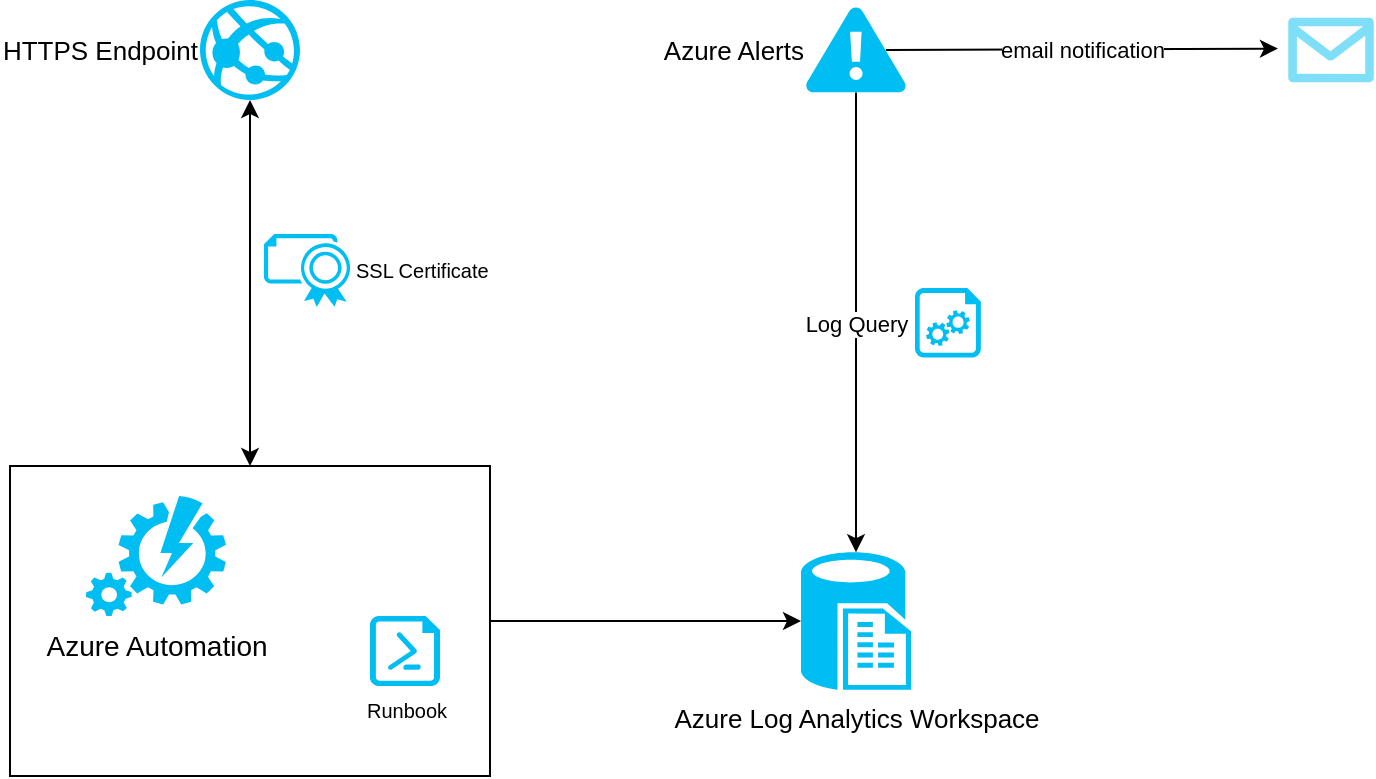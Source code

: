 <mxfile version="15.6.0" type="device"><diagram id="Kd6JJbZGdGIXxm7sjkv-" name="Page-1"><mxGraphModel dx="1185" dy="628" grid="1" gridSize="10" guides="1" tooltips="1" connect="1" arrows="1" fold="1" page="1" pageScale="1" pageWidth="850" pageHeight="1100" math="0" shadow="0"><root><mxCell id="0"/><mxCell id="1" parent="0"/><mxCell id="KEH3z0X-E-86mr7k07-J-13" style="edgeStyle=orthogonalEdgeStyle;rounded=0;orthogonalLoop=1;jettySize=auto;html=1;exitX=1;exitY=0.5;exitDx=0;exitDy=0;entryX=0;entryY=0.5;entryDx=0;entryDy=0;entryPerimeter=0;fontSize=11;" edge="1" parent="1" source="KEH3z0X-E-86mr7k07-J-6" target="KEH3z0X-E-86mr7k07-J-11"><mxGeometry relative="1" as="geometry"/></mxCell><mxCell id="KEH3z0X-E-86mr7k07-J-6" value="" style="rounded=0;whiteSpace=wrap;html=1;" vertex="1" parent="1"><mxGeometry x="51" y="325" width="240" height="155" as="geometry"/></mxCell><mxCell id="KEH3z0X-E-86mr7k07-J-2" value="HTTPS Endpoint" style="verticalLabelPosition=middle;html=1;verticalAlign=middle;align=right;strokeColor=none;fillColor=#00BEF2;shape=mxgraph.azure.azure_website;pointerEvents=1;labelPosition=left;fontSize=13;" vertex="1" parent="1"><mxGeometry x="146" y="92" width="50" height="50" as="geometry"/></mxCell><mxCell id="KEH3z0X-E-86mr7k07-J-3" value="" style="endArrow=classic;startArrow=classic;html=1;rounded=0;entryX=0.5;entryY=1;entryDx=0;entryDy=0;entryPerimeter=0;exitX=0.5;exitY=0;exitDx=0;exitDy=0;" edge="1" parent="1" source="KEH3z0X-E-86mr7k07-J-6" target="KEH3z0X-E-86mr7k07-J-2"><mxGeometry width="50" height="50" relative="1" as="geometry"><mxPoint x="351" y="410" as="sourcePoint"/><mxPoint x="401" y="360" as="targetPoint"/></mxGeometry></mxCell><mxCell id="KEH3z0X-E-86mr7k07-J-4" value="SSL Certificate" style="verticalLabelPosition=middle;html=1;verticalAlign=middle;align=left;strokeColor=none;fillColor=#00BEF2;shape=mxgraph.azure.certificate;pointerEvents=1;aspect=fixed;fontSize=10;labelPosition=right;" vertex="1" parent="1"><mxGeometry x="178" y="209" width="44" height="36.47" as="geometry"/></mxCell><mxCell id="KEH3z0X-E-86mr7k07-J-1" value="Azure Automation" style="verticalLabelPosition=bottom;html=1;verticalAlign=top;align=center;strokeColor=none;fillColor=#00BEF2;shape=mxgraph.azure.automation;pointerEvents=1;fontSize=14;" vertex="1" parent="1"><mxGeometry x="89" y="340" width="70" height="60" as="geometry"/></mxCell><mxCell id="KEH3z0X-E-86mr7k07-J-9" value="Runbook" style="verticalLabelPosition=bottom;html=1;verticalAlign=top;align=center;strokeColor=none;fillColor=#00BEF2;shape=mxgraph.azure.powershell_file;pointerEvents=1;fontSize=10;aspect=fixed;" vertex="1" parent="1"><mxGeometry x="231" y="400" width="35" height="35" as="geometry"/></mxCell><mxCell id="KEH3z0X-E-86mr7k07-J-11" value="Azure Log Analytics Workspace" style="verticalLabelPosition=bottom;html=1;verticalAlign=top;align=center;strokeColor=none;fillColor=#00BEF2;shape=mxgraph.azure.sql_reporting;fontSize=13;aspect=fixed;" vertex="1" parent="1"><mxGeometry x="446.5" y="368.125" width="55" height="68.75" as="geometry"/></mxCell><mxCell id="KEH3z0X-E-86mr7k07-J-16" value="Azure Alerts" style="verticalLabelPosition=middle;html=1;verticalAlign=middle;align=right;strokeColor=none;fillColor=#00BEF2;shape=mxgraph.azure.azure_alert;fontSize=13;labelPosition=left;" vertex="1" parent="1"><mxGeometry x="449" y="95.75" width="50" height="42.5" as="geometry"/></mxCell><mxCell id="KEH3z0X-E-86mr7k07-J-20" value="" style="verticalLabelPosition=middle;html=1;verticalAlign=middle;align=left;strokeColor=none;fillColor=#00BEF2;shape=mxgraph.azure.startup_task;pointerEvents=1;fontSize=10;aspect=fixed;labelPosition=right;" vertex="1" parent="1"><mxGeometry x="503.5" y="236" width="33" height="34.77" as="geometry"/></mxCell><mxCell id="KEH3z0X-E-86mr7k07-J-21" value="" style="verticalLabelPosition=bottom;html=1;verticalAlign=top;align=center;strokeColor=none;fillColor=#00BEF2;shape=mxgraph.azure.message;pointerEvents=1;fontSize=10;aspect=fixed;" vertex="1" parent="1"><mxGeometry x="690" y="100.875" width="43" height="32.25" as="geometry"/></mxCell><mxCell id="KEH3z0X-E-86mr7k07-J-22" value="" style="endArrow=classic;html=1;rounded=0;fontSize=10;exitX=0.8;exitY=0.5;exitDx=0;exitDy=0;exitPerimeter=0;entryX=-0.117;entryY=0.478;entryDx=0;entryDy=0;entryPerimeter=0;" edge="1" parent="1" source="KEH3z0X-E-86mr7k07-J-16" target="KEH3z0X-E-86mr7k07-J-21"><mxGeometry relative="1" as="geometry"><mxPoint x="340" y="330" as="sourcePoint"/><mxPoint x="440" y="330" as="targetPoint"/></mxGeometry></mxCell><mxCell id="KEH3z0X-E-86mr7k07-J-23" value="email notification" style="edgeLabel;resizable=0;html=1;align=center;verticalAlign=middle;fontSize=11;" connectable="0" vertex="1" parent="KEH3z0X-E-86mr7k07-J-22"><mxGeometry relative="1" as="geometry"/></mxCell><mxCell id="KEH3z0X-E-86mr7k07-J-27" value="" style="endArrow=classic;html=1;rounded=0;fontSize=11;exitX=0.5;exitY=1;exitDx=0;exitDy=0;exitPerimeter=0;entryX=0.5;entryY=0;entryDx=0;entryDy=0;entryPerimeter=0;startArrow=none;startFill=0;" edge="1" parent="1" source="KEH3z0X-E-86mr7k07-J-16" target="KEH3z0X-E-86mr7k07-J-11"><mxGeometry relative="1" as="geometry"><mxPoint x="340" y="330" as="sourcePoint"/><mxPoint x="440" y="330" as="targetPoint"/></mxGeometry></mxCell><mxCell id="KEH3z0X-E-86mr7k07-J-28" value="Log Query" style="edgeLabel;resizable=0;html=1;align=center;verticalAlign=middle;fontSize=11;" connectable="0" vertex="1" parent="KEH3z0X-E-86mr7k07-J-27"><mxGeometry relative="1" as="geometry"/></mxCell></root></mxGraphModel></diagram></mxfile>
